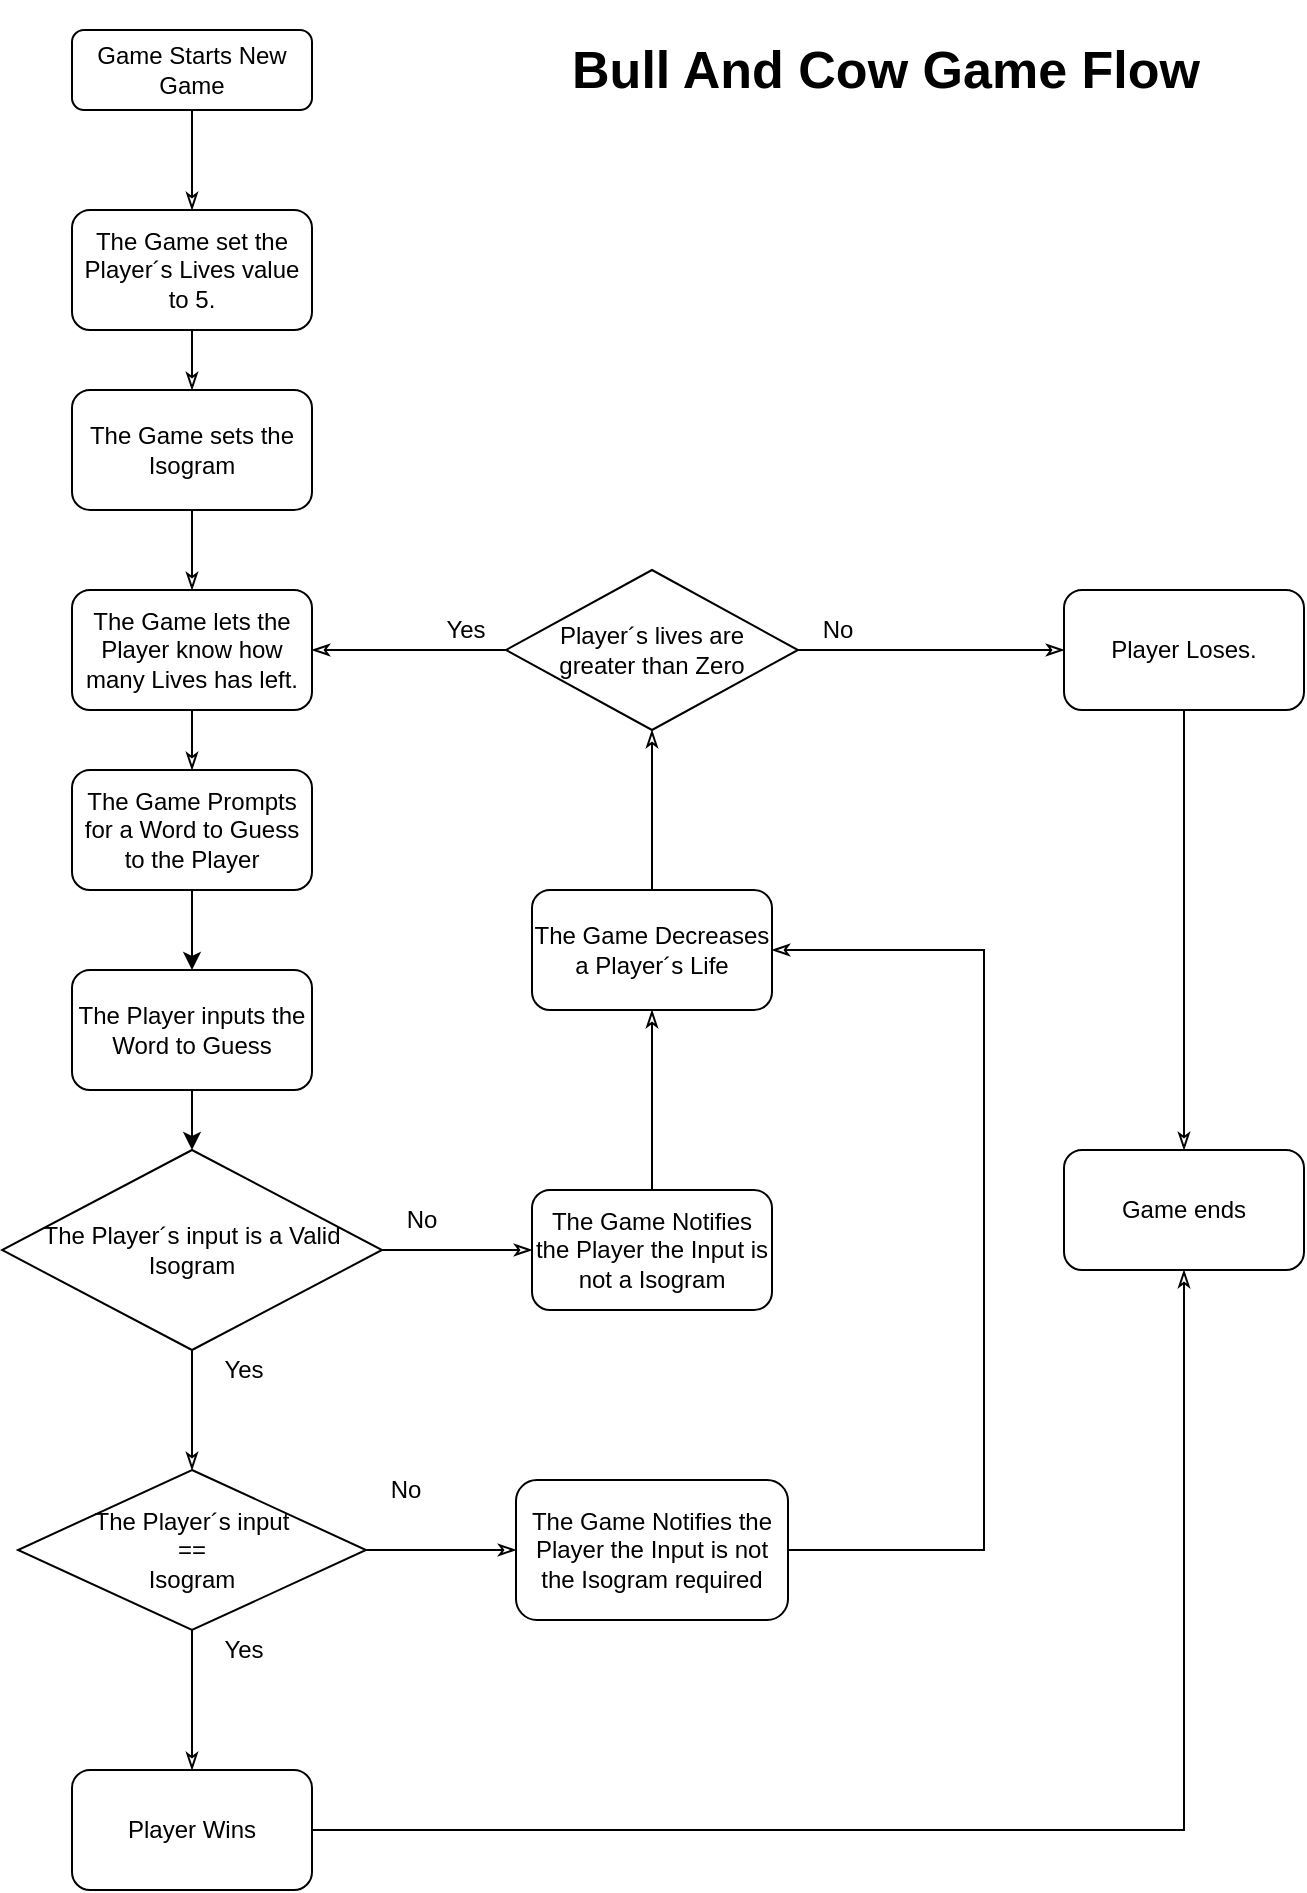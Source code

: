 <mxfile version="12.9.14" type="device"><diagram id="C5RBs43oDa-KdzZeNtuy" name="Page-1"><mxGraphModel dx="1422" dy="769" grid="1" gridSize="10" guides="1" tooltips="1" connect="1" arrows="1" fold="1" page="1" pageScale="1" pageWidth="827" pageHeight="1169" math="0" shadow="0"><root><mxCell id="WIyWlLk6GJQsqaUBKTNV-0"/><mxCell id="WIyWlLk6GJQsqaUBKTNV-1" parent="WIyWlLk6GJQsqaUBKTNV-0"/><mxCell id="RjAtYQQNHZEMYQSUpGLu-30" style="edgeStyle=orthogonalEdgeStyle;rounded=0;orthogonalLoop=1;jettySize=auto;html=1;startArrow=none;startFill=0;endArrow=classicThin;endFill=0;" edge="1" parent="WIyWlLk6GJQsqaUBKTNV-1" source="WIyWlLk6GJQsqaUBKTNV-3" target="RjAtYQQNHZEMYQSUpGLu-1"><mxGeometry relative="1" as="geometry"/></mxCell><mxCell id="WIyWlLk6GJQsqaUBKTNV-3" value="&lt;div&gt;Game Starts New Game&lt;br&gt;&lt;/div&gt;" style="rounded=1;whiteSpace=wrap;html=1;fontSize=12;glass=0;strokeWidth=1;shadow=0;" parent="WIyWlLk6GJQsqaUBKTNV-1" vertex="1"><mxGeometry x="164" y="80" width="120" height="40" as="geometry"/></mxCell><mxCell id="RjAtYQQNHZEMYQSUpGLu-22" style="edgeStyle=orthogonalEdgeStyle;rounded=0;orthogonalLoop=1;jettySize=auto;html=1;entryX=0.5;entryY=0;entryDx=0;entryDy=0;startArrow=none;startFill=0;endArrow=classicThin;endFill=0;" edge="1" parent="WIyWlLk6GJQsqaUBKTNV-1" source="RjAtYQQNHZEMYQSUpGLu-0" target="RjAtYQQNHZEMYQSUpGLu-19"><mxGeometry relative="1" as="geometry"/></mxCell><mxCell id="RjAtYQQNHZEMYQSUpGLu-0" value="The Game sets the Isogram" style="rounded=1;whiteSpace=wrap;html=1;" vertex="1" parent="WIyWlLk6GJQsqaUBKTNV-1"><mxGeometry x="164" y="260" width="120" height="60" as="geometry"/></mxCell><mxCell id="RjAtYQQNHZEMYQSUpGLu-21" style="edgeStyle=orthogonalEdgeStyle;rounded=0;orthogonalLoop=1;jettySize=auto;html=1;entryX=0.5;entryY=0;entryDx=0;entryDy=0;startArrow=none;startFill=0;endArrow=classicThin;endFill=0;" edge="1" parent="WIyWlLk6GJQsqaUBKTNV-1" source="RjAtYQQNHZEMYQSUpGLu-1" target="RjAtYQQNHZEMYQSUpGLu-0"><mxGeometry relative="1" as="geometry"/></mxCell><mxCell id="RjAtYQQNHZEMYQSUpGLu-1" value="The Game set the Player´s Lives value to 5." style="rounded=1;whiteSpace=wrap;html=1;" vertex="1" parent="WIyWlLk6GJQsqaUBKTNV-1"><mxGeometry x="164" y="170" width="120" height="60" as="geometry"/></mxCell><mxCell id="RjAtYQQNHZEMYQSUpGLu-9" style="edgeStyle=orthogonalEdgeStyle;rounded=0;orthogonalLoop=1;jettySize=auto;html=1;" edge="1" parent="WIyWlLk6GJQsqaUBKTNV-1" source="RjAtYQQNHZEMYQSUpGLu-4" target="RjAtYQQNHZEMYQSUpGLu-8"><mxGeometry relative="1" as="geometry"/></mxCell><mxCell id="RjAtYQQNHZEMYQSUpGLu-4" value="&lt;div&gt;The Game Prompts for a Word to Guess to the Player&lt;/div&gt;" style="rounded=1;whiteSpace=wrap;html=1;" vertex="1" parent="WIyWlLk6GJQsqaUBKTNV-1"><mxGeometry x="164" y="450" width="120" height="60" as="geometry"/></mxCell><mxCell id="RjAtYQQNHZEMYQSUpGLu-41" style="edgeStyle=orthogonalEdgeStyle;rounded=0;orthogonalLoop=1;jettySize=auto;html=1;entryX=0.5;entryY=0;entryDx=0;entryDy=0;startArrow=none;startFill=0;endArrow=classicThin;endFill=0;" edge="1" parent="WIyWlLk6GJQsqaUBKTNV-1" source="RjAtYQQNHZEMYQSUpGLu-6" target="RjAtYQQNHZEMYQSUpGLu-36"><mxGeometry relative="1" as="geometry"/></mxCell><mxCell id="RjAtYQQNHZEMYQSUpGLu-45" style="edgeStyle=orthogonalEdgeStyle;rounded=0;orthogonalLoop=1;jettySize=auto;html=1;startArrow=none;startFill=0;endArrow=classicThin;endFill=0;" edge="1" parent="WIyWlLk6GJQsqaUBKTNV-1" source="RjAtYQQNHZEMYQSUpGLu-6" target="RjAtYQQNHZEMYQSUpGLu-37"><mxGeometry relative="1" as="geometry"/></mxCell><mxCell id="RjAtYQQNHZEMYQSUpGLu-6" value="The Player´s input is a Valid Isogram" style="rhombus;whiteSpace=wrap;html=1;" vertex="1" parent="WIyWlLk6GJQsqaUBKTNV-1"><mxGeometry x="129" y="640" width="190" height="100" as="geometry"/></mxCell><mxCell id="RjAtYQQNHZEMYQSUpGLu-10" style="edgeStyle=orthogonalEdgeStyle;rounded=0;orthogonalLoop=1;jettySize=auto;html=1;entryX=0.5;entryY=0;entryDx=0;entryDy=0;" edge="1" parent="WIyWlLk6GJQsqaUBKTNV-1" source="RjAtYQQNHZEMYQSUpGLu-8" target="RjAtYQQNHZEMYQSUpGLu-6"><mxGeometry relative="1" as="geometry"/></mxCell><mxCell id="RjAtYQQNHZEMYQSUpGLu-8" value="The Player inputs the Word to Guess" style="rounded=1;whiteSpace=wrap;html=1;" vertex="1" parent="WIyWlLk6GJQsqaUBKTNV-1"><mxGeometry x="164" y="550" width="120" height="60" as="geometry"/></mxCell><mxCell id="RjAtYQQNHZEMYQSUpGLu-14" value="&lt;div&gt;No&lt;/div&gt;" style="text;html=1;strokeColor=none;fillColor=none;align=center;verticalAlign=middle;whiteSpace=wrap;rounded=0;" vertex="1" parent="WIyWlLk6GJQsqaUBKTNV-1"><mxGeometry x="319" y="665" width="40" height="20" as="geometry"/></mxCell><mxCell id="RjAtYQQNHZEMYQSUpGLu-47" style="edgeStyle=orthogonalEdgeStyle;rounded=0;orthogonalLoop=1;jettySize=auto;html=1;startArrow=none;startFill=0;endArrow=classicThin;endFill=0;" edge="1" parent="WIyWlLk6GJQsqaUBKTNV-1" source="RjAtYQQNHZEMYQSUpGLu-15" target="RjAtYQQNHZEMYQSUpGLu-25"><mxGeometry relative="1" as="geometry"/></mxCell><mxCell id="RjAtYQQNHZEMYQSUpGLu-15" value="The Game Decreases a Player´s Life" style="rounded=1;whiteSpace=wrap;html=1;" vertex="1" parent="WIyWlLk6GJQsqaUBKTNV-1"><mxGeometry x="394" y="510" width="120" height="60" as="geometry"/></mxCell><mxCell id="RjAtYQQNHZEMYQSUpGLu-23" style="edgeStyle=orthogonalEdgeStyle;rounded=0;orthogonalLoop=1;jettySize=auto;html=1;entryX=0.5;entryY=0;entryDx=0;entryDy=0;startArrow=none;startFill=0;endArrow=classicThin;endFill=0;" edge="1" parent="WIyWlLk6GJQsqaUBKTNV-1" source="RjAtYQQNHZEMYQSUpGLu-19" target="RjAtYQQNHZEMYQSUpGLu-4"><mxGeometry relative="1" as="geometry"/></mxCell><mxCell id="RjAtYQQNHZEMYQSUpGLu-19" value="The Game lets the Player know how many Lives has left." style="rounded=1;whiteSpace=wrap;html=1;" vertex="1" parent="WIyWlLk6GJQsqaUBKTNV-1"><mxGeometry x="164" y="360" width="120" height="60" as="geometry"/></mxCell><mxCell id="RjAtYQQNHZEMYQSUpGLu-28" style="edgeStyle=orthogonalEdgeStyle;rounded=0;orthogonalLoop=1;jettySize=auto;html=1;entryX=1;entryY=0.5;entryDx=0;entryDy=0;startArrow=none;startFill=0;endArrow=classicThin;endFill=0;" edge="1" parent="WIyWlLk6GJQsqaUBKTNV-1" source="RjAtYQQNHZEMYQSUpGLu-25" target="RjAtYQQNHZEMYQSUpGLu-19"><mxGeometry relative="1" as="geometry"/></mxCell><mxCell id="RjAtYQQNHZEMYQSUpGLu-33" style="edgeStyle=orthogonalEdgeStyle;rounded=0;orthogonalLoop=1;jettySize=auto;html=1;entryX=0;entryY=0.5;entryDx=0;entryDy=0;startArrow=none;startFill=0;endArrow=classicThin;endFill=0;" edge="1" parent="WIyWlLk6GJQsqaUBKTNV-1" source="RjAtYQQNHZEMYQSUpGLu-25" target="RjAtYQQNHZEMYQSUpGLu-32"><mxGeometry relative="1" as="geometry"/></mxCell><mxCell id="RjAtYQQNHZEMYQSUpGLu-25" value="&lt;div&gt;Player´s lives are &lt;br&gt;&lt;/div&gt;&lt;div&gt;greater than Zero&lt;/div&gt;" style="rhombus;whiteSpace=wrap;html=1;" vertex="1" parent="WIyWlLk6GJQsqaUBKTNV-1"><mxGeometry x="381" y="350" width="146" height="80" as="geometry"/></mxCell><mxCell id="RjAtYQQNHZEMYQSUpGLu-31" value="&lt;div&gt;Yes&lt;/div&gt;" style="text;html=1;strokeColor=none;fillColor=none;align=center;verticalAlign=middle;whiteSpace=wrap;rounded=0;" vertex="1" parent="WIyWlLk6GJQsqaUBKTNV-1"><mxGeometry x="341" y="370" width="40" height="20" as="geometry"/></mxCell><mxCell id="RjAtYQQNHZEMYQSUpGLu-55" style="edgeStyle=orthogonalEdgeStyle;rounded=0;orthogonalLoop=1;jettySize=auto;html=1;entryX=0.5;entryY=0;entryDx=0;entryDy=0;startArrow=none;startFill=0;endArrow=classicThin;endFill=0;" edge="1" parent="WIyWlLk6GJQsqaUBKTNV-1" source="RjAtYQQNHZEMYQSUpGLu-32" target="RjAtYQQNHZEMYQSUpGLu-53"><mxGeometry relative="1" as="geometry"/></mxCell><mxCell id="RjAtYQQNHZEMYQSUpGLu-32" value="Player Loses." style="rounded=1;whiteSpace=wrap;html=1;" vertex="1" parent="WIyWlLk6GJQsqaUBKTNV-1"><mxGeometry x="660" y="360" width="120" height="60" as="geometry"/></mxCell><mxCell id="RjAtYQQNHZEMYQSUpGLu-59" style="edgeStyle=orthogonalEdgeStyle;rounded=0;orthogonalLoop=1;jettySize=auto;html=1;entryX=0.5;entryY=1;entryDx=0;entryDy=0;startArrow=none;startFill=0;endArrow=classicThin;endFill=0;" edge="1" parent="WIyWlLk6GJQsqaUBKTNV-1" source="RjAtYQQNHZEMYQSUpGLu-34" target="RjAtYQQNHZEMYQSUpGLu-53"><mxGeometry relative="1" as="geometry"/></mxCell><mxCell id="RjAtYQQNHZEMYQSUpGLu-34" value="Player Wins" style="rounded=1;whiteSpace=wrap;html=1;" vertex="1" parent="WIyWlLk6GJQsqaUBKTNV-1"><mxGeometry x="164" y="950" width="120" height="60" as="geometry"/></mxCell><mxCell id="RjAtYQQNHZEMYQSUpGLu-35" value="&lt;div&gt;No&lt;/div&gt;" style="text;html=1;strokeColor=none;fillColor=none;align=center;verticalAlign=middle;whiteSpace=wrap;rounded=0;" vertex="1" parent="WIyWlLk6GJQsqaUBKTNV-1"><mxGeometry x="527" y="370" width="40" height="20" as="geometry"/></mxCell><mxCell id="RjAtYQQNHZEMYQSUpGLu-43" style="edgeStyle=orthogonalEdgeStyle;rounded=0;orthogonalLoop=1;jettySize=auto;html=1;startArrow=none;startFill=0;endArrow=classicThin;endFill=0;" edge="1" parent="WIyWlLk6GJQsqaUBKTNV-1" source="RjAtYQQNHZEMYQSUpGLu-36" target="RjAtYQQNHZEMYQSUpGLu-34"><mxGeometry relative="1" as="geometry"/></mxCell><mxCell id="RjAtYQQNHZEMYQSUpGLu-49" style="edgeStyle=orthogonalEdgeStyle;rounded=0;orthogonalLoop=1;jettySize=auto;html=1;entryX=0;entryY=0.5;entryDx=0;entryDy=0;startArrow=none;startFill=0;endArrow=classicThin;endFill=0;" edge="1" parent="WIyWlLk6GJQsqaUBKTNV-1" source="RjAtYQQNHZEMYQSUpGLu-36" target="RjAtYQQNHZEMYQSUpGLu-48"><mxGeometry relative="1" as="geometry"/></mxCell><mxCell id="RjAtYQQNHZEMYQSUpGLu-36" value="&lt;div&gt;The Player´s input&lt;/div&gt;&lt;div&gt;==&lt;/div&gt;&lt;div&gt;Isogram&lt;br&gt;&lt;/div&gt;" style="rhombus;whiteSpace=wrap;html=1;" vertex="1" parent="WIyWlLk6GJQsqaUBKTNV-1"><mxGeometry x="137" y="800" width="174" height="80" as="geometry"/></mxCell><mxCell id="RjAtYQQNHZEMYQSUpGLu-46" style="edgeStyle=orthogonalEdgeStyle;rounded=0;orthogonalLoop=1;jettySize=auto;html=1;entryX=0.5;entryY=1;entryDx=0;entryDy=0;startArrow=none;startFill=0;endArrow=classicThin;endFill=0;" edge="1" parent="WIyWlLk6GJQsqaUBKTNV-1" source="RjAtYQQNHZEMYQSUpGLu-37" target="RjAtYQQNHZEMYQSUpGLu-15"><mxGeometry relative="1" as="geometry"/></mxCell><mxCell id="RjAtYQQNHZEMYQSUpGLu-37" value="The Game Notifies the Player the Input is not a Isogram" style="rounded=1;whiteSpace=wrap;html=1;" vertex="1" parent="WIyWlLk6GJQsqaUBKTNV-1"><mxGeometry x="394" y="660" width="120" height="60" as="geometry"/></mxCell><mxCell id="RjAtYQQNHZEMYQSUpGLu-42" value="&lt;div&gt;Yes&lt;/div&gt;" style="text;html=1;strokeColor=none;fillColor=none;align=center;verticalAlign=middle;whiteSpace=wrap;rounded=0;" vertex="1" parent="WIyWlLk6GJQsqaUBKTNV-1"><mxGeometry x="230" y="740" width="40" height="20" as="geometry"/></mxCell><mxCell id="RjAtYQQNHZEMYQSUpGLu-44" value="&lt;div&gt;Yes&lt;/div&gt;" style="text;html=1;strokeColor=none;fillColor=none;align=center;verticalAlign=middle;whiteSpace=wrap;rounded=0;" vertex="1" parent="WIyWlLk6GJQsqaUBKTNV-1"><mxGeometry x="230" y="880" width="40" height="20" as="geometry"/></mxCell><mxCell id="RjAtYQQNHZEMYQSUpGLu-51" style="edgeStyle=orthogonalEdgeStyle;rounded=0;orthogonalLoop=1;jettySize=auto;html=1;entryX=1;entryY=0.5;entryDx=0;entryDy=0;startArrow=none;startFill=0;endArrow=classicThin;endFill=0;" edge="1" parent="WIyWlLk6GJQsqaUBKTNV-1" source="RjAtYQQNHZEMYQSUpGLu-48" target="RjAtYQQNHZEMYQSUpGLu-15"><mxGeometry relative="1" as="geometry"><Array as="points"><mxPoint x="620" y="840"/><mxPoint x="620" y="540"/></Array></mxGeometry></mxCell><mxCell id="RjAtYQQNHZEMYQSUpGLu-48" value="The Game Notifies the Player the Input is not the Isogram required" style="rounded=1;whiteSpace=wrap;html=1;" vertex="1" parent="WIyWlLk6GJQsqaUBKTNV-1"><mxGeometry x="386" y="805" width="136" height="70" as="geometry"/></mxCell><mxCell id="RjAtYQQNHZEMYQSUpGLu-53" value="Game ends" style="rounded=1;whiteSpace=wrap;html=1;" vertex="1" parent="WIyWlLk6GJQsqaUBKTNV-1"><mxGeometry x="660" y="640" width="120" height="60" as="geometry"/></mxCell><mxCell id="RjAtYQQNHZEMYQSUpGLu-56" value="&lt;div&gt;No&lt;/div&gt;" style="text;html=1;strokeColor=none;fillColor=none;align=center;verticalAlign=middle;whiteSpace=wrap;rounded=0;" vertex="1" parent="WIyWlLk6GJQsqaUBKTNV-1"><mxGeometry x="311" y="800" width="40" height="20" as="geometry"/></mxCell><mxCell id="RjAtYQQNHZEMYQSUpGLu-60" value="&lt;font style=&quot;font-size: 26px&quot;&gt;&lt;b&gt;Bull And Cow Game Flow&lt;/b&gt;&lt;/font&gt;" style="text;html=1;strokeColor=none;fillColor=none;align=center;verticalAlign=middle;whiteSpace=wrap;rounded=0;" vertex="1" parent="WIyWlLk6GJQsqaUBKTNV-1"><mxGeometry x="381" y="65" width="380" height="70" as="geometry"/></mxCell></root></mxGraphModel></diagram></mxfile>